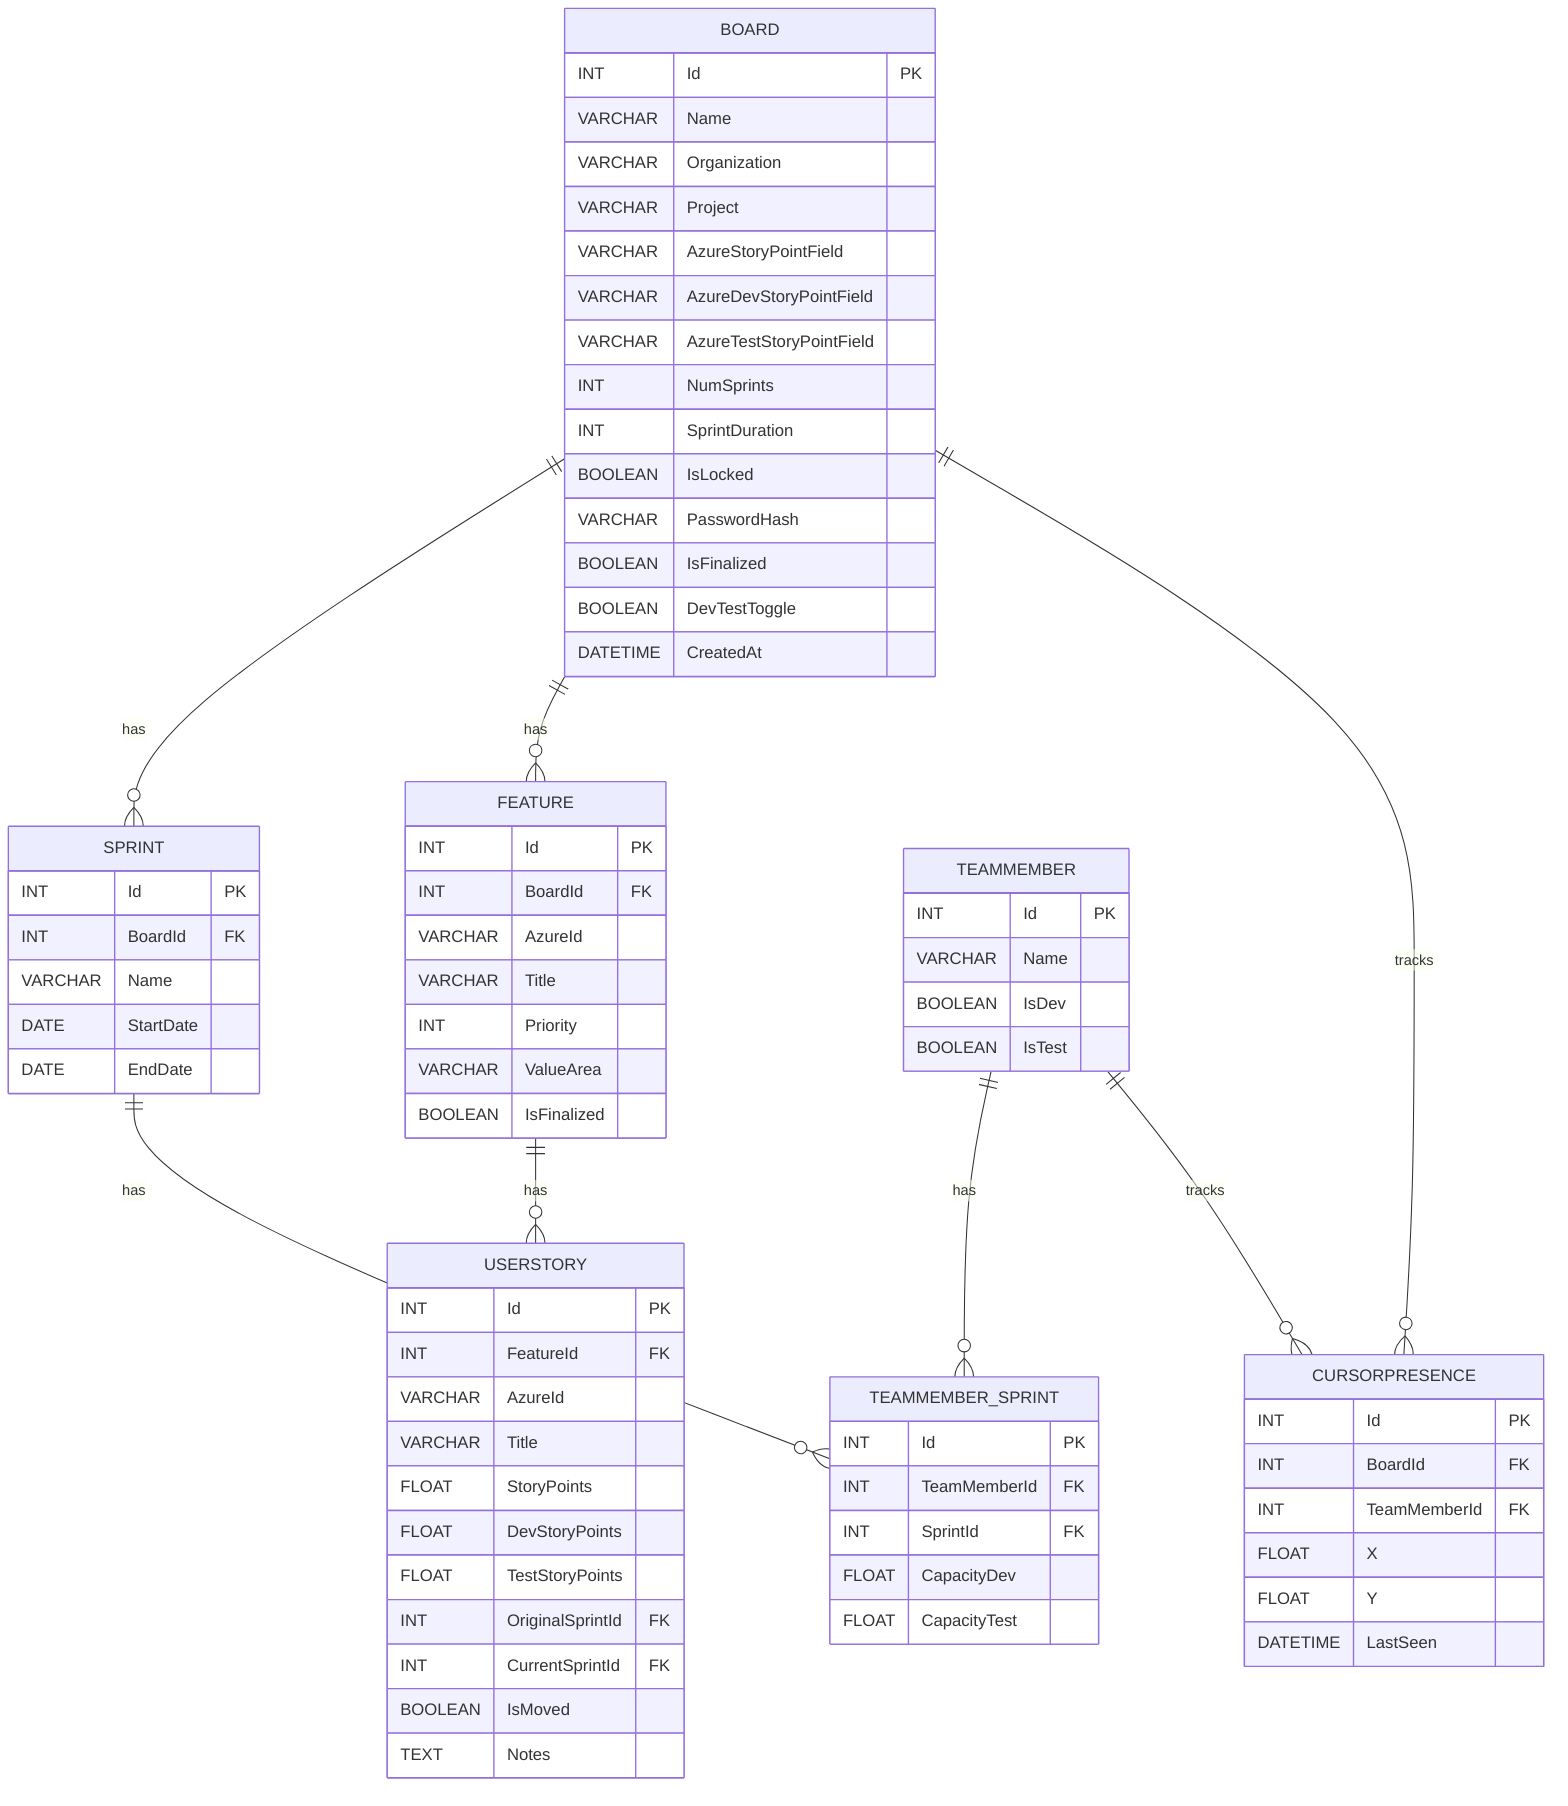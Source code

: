 erDiagram
    BOARD {
        INT Id PK
        VARCHAR Name
        VARCHAR Organization
        VARCHAR Project
        VARCHAR AzureStoryPointField
        VARCHAR AzureDevStoryPointField
        VARCHAR AzureTestStoryPointField
        INT NumSprints
        INT SprintDuration
        BOOLEAN IsLocked
        VARCHAR PasswordHash
        BOOLEAN IsFinalized
        BOOLEAN DevTestToggle
        DATETIME CreatedAt
    }

    SPRINT {
        INT Id PK
        INT BoardId FK
        VARCHAR Name
        DATE StartDate
        DATE EndDate
    }

    FEATURE {
        INT Id PK
        INT BoardId FK
        VARCHAR AzureId
        VARCHAR Title
        INT Priority
        VARCHAR ValueArea
        BOOLEAN IsFinalized
    }

    USERSTORY {
        INT Id PK
        INT FeatureId FK
        VARCHAR AzureId
        VARCHAR Title
        FLOAT StoryPoints
        FLOAT DevStoryPoints
        FLOAT TestStoryPoints
        INT OriginalSprintId FK
        INT CurrentSprintId FK
        BOOLEAN IsMoved
        TEXT Notes
    }

    TEAMMEMBER {
        INT Id PK
        VARCHAR Name
        BOOLEAN IsDev
        BOOLEAN IsTest
    }

    TEAMMEMBER_SPRINT {
        INT Id PK
        INT TeamMemberId FK
        INT SprintId FK
        FLOAT CapacityDev
        FLOAT CapacityTest
    }

    CURSORPRESENCE {
        INT Id PK
        INT BoardId FK
        INT TeamMemberId FK
        FLOAT X
        FLOAT Y
        DATETIME LastSeen
    }

    BOARD ||--o{ SPRINT : has
    BOARD ||--o{ FEATURE : has
    FEATURE ||--o{ USERSTORY : has
    SPRINT ||--o{ TEAMMEMBER_SPRINT : has
    TEAMMEMBER ||--o{ TEAMMEMBER_SPRINT : has
    BOARD ||--o{ CURSORPRESENCE : tracks
    TEAMMEMBER ||--o{ CURSORPRESENCE : tracks